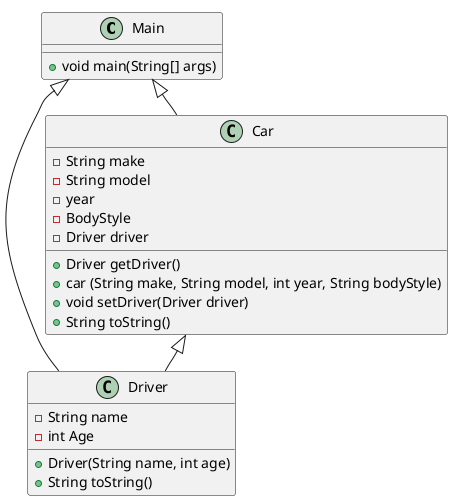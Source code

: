 @startuml
!pragma layout smetana
class Main
{
+ void main(String[] args)
}

class Driver
{
- String name
- int Age
+ Driver(String name, int age)
+ String toString()
}

class Car
{
- String make
- String model
- year
- BodyStyle
- Driver driver
+ Driver getDriver()
+ car (String make, String model, int year, String bodyStyle)
+ void setDriver(Driver driver)
+ String toString()
}

Main <|-- Car
Main <|-- Driver
Car <|-- Driver

@enduml
